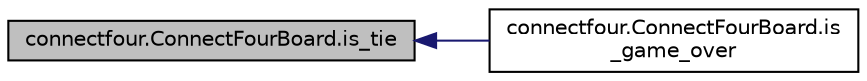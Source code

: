 digraph "connectfour.ConnectFourBoard.is_tie"
{
  edge [fontname="Helvetica",fontsize="10",labelfontname="Helvetica",labelfontsize="10"];
  node [fontname="Helvetica",fontsize="10",shape=record];
  rankdir="LR";
  Node1 [label="connectfour.ConnectFourBoard.is_tie",height=0.2,width=0.4,color="black", fillcolor="grey75", style="filled", fontcolor="black"];
  Node1 -> Node2 [dir="back",color="midnightblue",fontsize="10",style="solid",fontname="Helvetica"];
  Node2 [label="connectfour.ConnectFourBoard.is\l_game_over",height=0.2,width=0.4,color="black", fillcolor="white", style="filled",URL="$classconnectfour_1_1_connect_four_board.html#a3dccbfa0b2b9e1cb64306964edf46776"];
}
